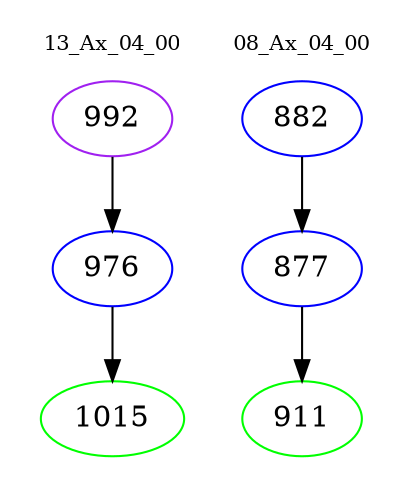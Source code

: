 digraph{
subgraph cluster_0 {
color = white
label = "13_Ax_04_00";
fontsize=10;
T0_992 [label="992", color="purple"]
T0_992 -> T0_976 [color="black"]
T0_976 [label="976", color="blue"]
T0_976 -> T0_1015 [color="black"]
T0_1015 [label="1015", color="green"]
}
subgraph cluster_1 {
color = white
label = "08_Ax_04_00";
fontsize=10;
T1_882 [label="882", color="blue"]
T1_882 -> T1_877 [color="black"]
T1_877 [label="877", color="blue"]
T1_877 -> T1_911 [color="black"]
T1_911 [label="911", color="green"]
}
}
